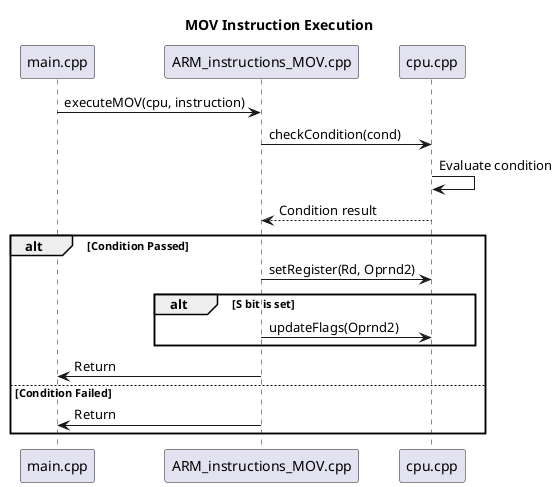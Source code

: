 @startuml

title MOV Instruction Execution

participant "main.cpp" as Main
participant "ARM_instructions_MOV.cpp" as MOV
participant "cpu.cpp" as CPU

Main -> MOV: executeMOV(cpu, instruction)
MOV -> CPU: checkCondition(cond)
CPU -> CPU: Evaluate condition
CPU --> MOV: Condition result
alt Condition Passed
    MOV -> CPU: setRegister(Rd, Oprnd2)
    alt S bit is set
        MOV -> CPU: updateFlags(Oprnd2)
    end
    MOV -> Main: Return
else Condition Failed
    MOV -> Main: Return
end

@enduml